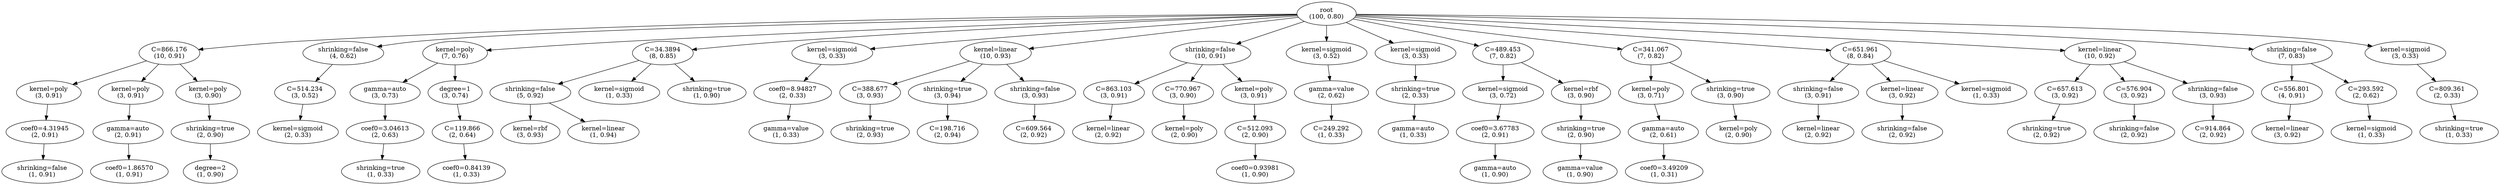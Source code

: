 strict digraph  {
	node [label="\N"];
	0	 [invalid=False,
		label="root
(100, 0.80)",
		max_number_child=1,
		name=root,
		reward=0.8043786967418551,
		terminal=False,
		value=None,
		visits=100];
	1	 [invalid=False,
		label="C=866.176
(10, 0.91)",
		max_number_child=1,
		name=C,
		reward=0.9128972431077693,
		terminal=False,
		value=866.1762795987894,
		visits=10];
	0 -> 1;
	5	 [invalid=False,
		label="shrinking=false
(4, 0.62)",
		max_number_child=1,
		name=shrinking,
		reward=0.6297681704260651,
		terminal=False,
		value=false,
		visits=4];
	0 -> 5;
	8	 [invalid=False,
		label="kernel=poly
(7, 0.76)",
		max_number_child=1,
		name=kernel,
		reward=0.7655674901539564,
		terminal=False,
		value=poly,
		visits=7];
	0 -> 8;
	12	 [invalid=False,
		label="C=34.3894
(8, 0.85)",
		max_number_child=1,
		name=C,
		reward=0.8501973684210525,
		terminal=False,
		value=34.38948672669728,
		visits=8];
	0 -> 12;
	15	 [invalid=False,
		label="kernel=sigmoid
(3, 0.33)",
		max_number_child=1,
		name=kernel,
		reward=0.3398245614035088,
		terminal=False,
		value=sigmoid,
		visits=3];
	0 -> 15;
	20	 [invalid=False,
		label="kernel=linear
(10, 0.93)",
		max_number_child=1,
		name=kernel,
		reward=0.9360802005012532,
		terminal=False,
		value=linear,
		visits=10];
	0 -> 20;
	25	 [invalid=False,
		label="shrinking=false
(10, 0.91)",
		max_number_child=1,
		name=shrinking,
		reward=0.9159598997493734,
		terminal=False,
		value=false,
		visits=10];
	0 -> 25;
	30	 [invalid=False,
		label="kernel=sigmoid
(3, 0.52)",
		max_number_child=1,
		name=kernel,
		reward=0.5298663324979115,
		terminal=False,
		value=sigmoid,
		visits=3];
	0 -> 30;
	34	 [invalid=False,
		label="kernel=sigmoid
(3, 0.33)",
		max_number_child=1,
		name=kernel,
		reward=0.3398245614035088,
		terminal=False,
		value=sigmoid,
		visits=3];
	0 -> 34;
	42	 [invalid=False,
		label="C=489.453
(7, 0.82)",
		max_number_child=1,
		name=C,
		reward=0.8296312209094163,
		terminal=False,
		value=489.4532708248027,
		visits=7];
	0 -> 42;
	49	 [invalid=False,
		label="C=341.067
(7, 0.82)",
		max_number_child=1,
		name=C,
		reward=0.8254206945936269,
		terminal=False,
		value=341.06700998390744,
		visits=7];
	0 -> 49;
	57	 [invalid=False,
		label="C=651.961
(8, 0.84)",
		max_number_child=1,
		name=C,
		reward=0.8452631578947368,
		terminal=False,
		value=651.961607541341,
		visits=8];
	0 -> 57;
	63	 [invalid=False,
		label="kernel=linear
(10, 0.92)",
		max_number_child=1,
		name=kernel,
		reward=0.9262756892230578,
		terminal=False,
		value=linear,
		visits=10];
	0 -> 63;
	71	 [invalid=False,
		label="shrinking=false
(7, 0.83)",
		max_number_child=1,
		name=shrinking,
		reward=0.8358037952022914,
		terminal=False,
		value=false,
		visits=7];
	0 -> 71;
	77	 [invalid=False,
		label="kernel=sigmoid
(3, 0.33)",
		max_number_child=1,
		name=kernel,
		reward=0.3398245614035088,
		terminal=False,
		value=sigmoid,
		visits=3];
	0 -> 77;
	2	 [invalid=False,
		label="kernel=poly
(3, 0.91)",
		max_number_child=1,
		name=kernel,
		reward=0.9166165413533834,
		terminal=False,
		value=poly,
		visits=3];
	1 -> 2;
	18	 [invalid=False,
		label="kernel=poly
(3, 0.91)",
		max_number_child=1,
		name=kernel,
		reward=0.9131077694235589,
		terminal=False,
		value=poly,
		visits=3];
	1 -> 18;
	39	 [invalid=False,
		label="kernel=poly
(3, 0.90)",
		max_number_child=1,
		name=kernel,
		reward=0.9099498746867167,
		terminal=False,
		value=poly,
		visits=3];
	1 -> 39;
	3	 [invalid=False,
		label="coef0=4.31945
(2, 0.91)",
		max_number_child=1,
		name=coef0,
		reward=0.9199498746867167,
		terminal=False,
		value=4.319450186421157,
		visits=2];
	2 -> 3;
	4	 [invalid=False,
		label="shrinking=false
(1, 0.91)",
		max_number_child=1,
		name=shrinking,
		reward=0.9199498746867167,
		terminal=False,
		value=false,
		visits=1];
	3 -> 4;
	6	 [invalid=False,
		label="C=514.234
(3, 0.52)",
		max_number_child=1,
		name=C,
		reward=0.5298663324979115,
		terminal=False,
		value=514.2349241791732,
		visits=3];
	5 -> 6;
	7	 [invalid=False,
		label="kernel=sigmoid
(2, 0.33)",
		max_number_child=1,
		name=kernel,
		reward=0.3398245614035088,
		terminal=True,
		value=sigmoid,
		visits=2];
	6 -> 7;
	9	 [invalid=False,
		label="gamma=auto
(3, 0.73)",
		max_number_child=1,
		name=gamma,
		reward=0.7364160401002507,
		terminal=False,
		value=auto,
		visits=3];
	8 -> 9;
	36	 [invalid=False,
		label="degree=1
(3, 0.74)",
		max_number_child=1,
		name=degree,
		reward=0.7400835421888055,
		terminal=False,
		value=1,
		visits=3];
	8 -> 36;
	10	 [invalid=False,
		label="coef0=3.04613
(2, 0.63)",
		max_number_child=1,
		name=coef0,
		reward=0.6346491228070177,
		terminal=False,
		value=3.0461376917337066,
		visits=2];
	9 -> 10;
	11	 [invalid=False,
		label="shrinking=true
(1, 0.33)",
		max_number_child=1,
		name=shrinking,
		reward=0.3398245614035088,
		terminal=False,
		value=true,
		visits=1];
	10 -> 11;
	13	 [invalid=False,
		label="shrinking=false
(5, 0.92)",
		max_number_child=1,
		name=shrinking,
		reward=0.9283709273182956,
		terminal=False,
		value=false,
		visits=5];
	12 -> 13;
	17	 [invalid=False,
		label="kernel=sigmoid
(1, 0.33)",
		max_number_child=1,
		name=kernel,
		reward=0.3398245614035088,
		terminal=False,
		value=sigmoid,
		visits=1];
	12 -> 17;
	84	 [invalid=False,
		label="shrinking=true
(1, 0.90)",
		max_number_child=1,
		name=shrinking,
		reward=0.9099498746867167,
		terminal=False,
		value=true,
		visits=1];
	12 -> 84;
	14	 [invalid=False,
		label="kernel=rbf
(3, 0.93)",
		max_number_child=1,
		name=kernel,
		reward=0.9304761904761903,
		terminal=True,
		value=rbf,
		visits=3];
	13 -> 14;
	70	 [invalid=False,
		label="kernel=linear
(1, 0.94)",
		max_number_child=1,
		name=kernel,
		reward=0.9404761904761905,
		terminal=True,
		value=linear,
		visits=1];
	13 -> 70;
	16	 [invalid=False,
		label="coef0=8.94827
(2, 0.33)",
		max_number_child=1,
		name=coef0,
		reward=0.3398245614035088,
		terminal=False,
		value=8.948273504276488,
		visits=2];
	15 -> 16;
	81	 [invalid=False,
		label="gamma=value
(1, 0.33)",
		max_number_child=1,
		name=gamma,
		reward=0.3398245614035088,
		terminal=False,
		value=value,
		visits=1];
	16 -> 81;
	19	 [invalid=False,
		label="gamma=auto
(2, 0.91)",
		max_number_child=1,
		name=gamma,
		reward=0.9146867167919799,
		terminal=False,
		value=auto,
		visits=2];
	18 -> 19;
	33	 [invalid=False,
		label="coef0=1.86570
(1, 0.91)",
		max_number_child=1,
		name=coef0,
		reward=0.9199498746867167,
		terminal=False,
		value=1.8657005888603584,
		visits=1];
	19 -> 33;
	21	 [invalid=False,
		label="C=388.677
(3, 0.93)",
		max_number_child=1,
		name=C,
		reward=0.9304761904761903,
		terminal=False,
		value=388.6779010121923,
		visits=3];
	20 -> 21;
	23	 [invalid=False,
		label="shrinking=true
(3, 0.94)",
		max_number_child=1,
		name=shrinking,
		reward=0.9431578947368422,
		terminal=False,
		value=true,
		visits=3];
	20 -> 23;
	37	 [invalid=False,
		label="shrinking=false
(3, 0.93)",
		max_number_child=1,
		name=shrinking,
		reward=0.9301420217209692,
		terminal=False,
		value=false,
		visits=3];
	20 -> 37;
	22	 [invalid=False,
		label="shrinking=true
(2, 0.93)",
		max_number_child=1,
		name=shrinking,
		reward=0.9304761904761903,
		terminal=True,
		value=true,
		visits=2];
	21 -> 22;
	24	 [invalid=False,
		label="C=198.716
(2, 0.94)",
		max_number_child=1,
		name=C,
		reward=0.9400000000000001,
		terminal=True,
		value=198.71648281849087,
		visits=2];
	23 -> 24;
	26	 [invalid=False,
		label="C=863.103
(3, 0.91)",
		max_number_child=1,
		name=C,
		reward=0.9169674185463659,
		terminal=False,
		value=863.1035627721676,
		visits=3];
	25 -> 26;
	28	 [invalid=False,
		label="C=770.967
(3, 0.90)",
		max_number_child=1,
		name=C,
		reward=0.9099498746867167,
		terminal=False,
		value=770.9674089873811,
		visits=3];
	25 -> 28;
	38	 [invalid=False,
		label="kernel=poly
(3, 0.91)",
		max_number_child=1,
		name=kernel,
		reward=0.9164578111946533,
		terminal=False,
		value=poly,
		visits=3];
	25 -> 38;
	27	 [invalid=False,
		label="kernel=linear
(2, 0.92)",
		max_number_child=1,
		name=kernel,
		reward=0.9204761904761906,
		terminal=True,
		value=linear,
		visits=2];
	26 -> 27;
	29	 [invalid=False,
		label="kernel=poly
(2, 0.90)",
		max_number_child=1,
		name=kernel,
		reward=0.9099498746867167,
		terminal=True,
		value=poly,
		visits=2];
	28 -> 29;
	31	 [invalid=False,
		label="gamma=value
(2, 0.62)",
		max_number_child=1,
		name=gamma,
		reward=0.6248872180451128,
		terminal=False,
		value=value,
		visits=2];
	30 -> 31;
	32	 [invalid=False,
		label="C=249.292
(1, 0.33)",
		max_number_child=1,
		name=C,
		reward=0.3398245614035088,
		terminal=False,
		value=249.29297985664581,
		visits=1];
	31 -> 32;
	35	 [invalid=False,
		label="shrinking=true
(2, 0.33)",
		max_number_child=1,
		name=shrinking,
		reward=0.3398245614035088,
		terminal=False,
		value=true,
		visits=2];
	34 -> 35;
	79	 [invalid=False,
		label="gamma=auto
(1, 0.33)",
		max_number_child=1,
		name=gamma,
		reward=0.3398245614035088,
		terminal=False,
		value=auto,
		visits=1];
	35 -> 79;
	40	 [invalid=False,
		label="C=119.866
(2, 0.64)",
		max_number_child=1,
		name=C,
		reward=0.6401503759398497,
		terminal=False,
		value=119.86624746831548,
		visits=2];
	36 -> 40;
	41	 [invalid=False,
		label="C=609.564
(2, 0.92)",
		max_number_child=1,
		name=C,
		reward=0.9204761904761906,
		terminal=True,
		value=609.5647244155629,
		visits=2];
	37 -> 41;
	48	 [invalid=False,
		label="C=512.093
(2, 0.90)",
		max_number_child=1,
		name=C,
		reward=0.9099498746867167,
		terminal=False,
		value=512.0935462062226,
		visits=2];
	38 -> 48;
	56	 [invalid=False,
		label="shrinking=true
(2, 0.90)",
		max_number_child=1,
		name=shrinking,
		reward=0.9099498746867167,
		terminal=False,
		value=true,
		visits=2];
	39 -> 56;
	55	 [invalid=False,
		label="coef0=0.84139
(1, 0.33)",
		max_number_child=1,
		name=coef0,
		reward=0.3398245614035088,
		terminal=False,
		value=0.8413996499504883,
		visits=1];
	40 -> 55;
	43	 [invalid=False,
		label="kernel=sigmoid
(3, 0.72)",
		max_number_child=1,
		name=kernel,
		reward=0.7230659983291562,
		terminal=False,
		value=sigmoid,
		visits=3];
	42 -> 43;
	46	 [invalid=False,
		label="kernel=rbf
(3, 0.90)",
		max_number_child=1,
		name=kernel,
		reward=0.9094235588972431,
		terminal=False,
		value=rbf,
		visits=3];
	42 -> 46;
	44	 [invalid=False,
		label="coef0=3.67783
(2, 0.91)",
		max_number_child=1,
		name=coef0,
		reward=0.9146867167919799,
		terminal=False,
		value=3.677831327192532,
		visits=2];
	43 -> 44;
	45	 [invalid=False,
		label="gamma=auto
(1, 0.90)",
		max_number_child=1,
		name=gamma,
		reward=0.9094235588972431,
		terminal=False,
		value=auto,
		visits=1];
	44 -> 45;
	47	 [invalid=False,
		label="shrinking=true
(2, 0.90)",
		max_number_child=1,
		name=shrinking,
		reward=0.9094235588972431,
		terminal=False,
		value=true,
		visits=2];
	46 -> 47;
	76	 [invalid=False,
		label="gamma=value
(1, 0.90)",
		max_number_child=1,
		name=gamma,
		reward=0.9094235588972431,
		terminal=True,
		value=value,
		visits=1];
	47 -> 76;
	82	 [invalid=False,
		label="coef0=0.93981
(1, 0.90)",
		max_number_child=1,
		name=coef0,
		reward=0.9099498746867167,
		terminal=False,
		value=0.93981939840869,
		visits=1];
	48 -> 82;
	50	 [invalid=False,
		label="kernel=poly
(3, 0.71)",
		max_number_child=1,
		name=kernel,
		reward=0.7127151211361737,
		terminal=False,
		value=poly,
		visits=3];
	49 -> 50;
	53	 [invalid=False,
		label="shrinking=true
(3, 0.90)",
		max_number_child=1,
		name=shrinking,
		reward=0.9099498746867167,
		terminal=False,
		value=true,
		visits=3];
	49 -> 53;
	51	 [invalid=False,
		label="gamma=auto
(2, 0.61)",
		max_number_child=1,
		name=gamma,
		reward=0.6140977443609023,
		terminal=False,
		value=auto,
		visits=2];
	50 -> 51;
	52	 [invalid=False,
		label="coef0=3.49209
(1, 0.31)",
		max_number_child=1,
		name=coef0,
		reward=0.3187719298245614,
		terminal=False,
		value=3.492095746126609,
		visits=1];
	51 -> 52;
	54	 [invalid=False,
		label="kernel=poly
(2, 0.90)",
		max_number_child=1,
		name=kernel,
		reward=0.9099498746867167,
		terminal=True,
		value=poly,
		visits=2];
	53 -> 54;
	83	 [invalid=False,
		label="degree=2
(1, 0.90)",
		max_number_child=1,
		name=degree,
		reward=0.9099498746867167,
		terminal=False,
		value=2,
		visits=1];
	56 -> 83;
	58	 [invalid=False,
		label="shrinking=false
(3, 0.91)",
		max_number_child=1,
		name=shrinking,
		reward=0.9169674185463659,
		terminal=False,
		value=false,
		visits=3];
	57 -> 58;
	60	 [invalid=False,
		label="kernel=linear
(3, 0.92)",
		max_number_child=1,
		name=kernel,
		reward=0.9204761904761906,
		terminal=False,
		value=linear,
		visits=3];
	57 -> 60;
	62	 [invalid=False,
		label="kernel=sigmoid
(1, 0.33)",
		max_number_child=1,
		name=kernel,
		reward=0.3398245614035088,
		terminal=False,
		value=sigmoid,
		visits=1];
	57 -> 62;
	59	 [invalid=False,
		label="kernel=linear
(2, 0.92)",
		max_number_child=1,
		name=kernel,
		reward=0.9204761904761906,
		terminal=True,
		value=linear,
		visits=2];
	58 -> 59;
	61	 [invalid=False,
		label="shrinking=false
(2, 0.92)",
		max_number_child=1,
		name=shrinking,
		reward=0.9204761904761906,
		terminal=True,
		value=false,
		visits=2];
	60 -> 61;
	64	 [invalid=False,
		label="C=657.613
(3, 0.92)",
		max_number_child=1,
		name=C,
		reward=0.9204761904761906,
		terminal=False,
		value=657.613234687451,
		visits=3];
	63 -> 64;
	66	 [invalid=False,
		label="C=576.904
(3, 0.92)",
		max_number_child=1,
		name=C,
		reward=0.9204761904761906,
		terminal=False,
		value=576.9043077224745,
		visits=3];
	63 -> 66;
	68	 [invalid=False,
		label="shrinking=false
(3, 0.93)",
		max_number_child=1,
		name=shrinking,
		reward=0.9301420217209692,
		terminal=False,
		value=false,
		visits=3];
	63 -> 68;
	65	 [invalid=False,
		label="shrinking=true
(2, 0.92)",
		max_number_child=1,
		name=shrinking,
		reward=0.9204761904761906,
		terminal=True,
		value=true,
		visits=2];
	64 -> 65;
	67	 [invalid=False,
		label="shrinking=false
(2, 0.92)",
		max_number_child=1,
		name=shrinking,
		reward=0.9204761904761906,
		terminal=True,
		value=false,
		visits=2];
	66 -> 67;
	69	 [invalid=False,
		label="C=914.864
(2, 0.92)",
		max_number_child=1,
		name=C,
		reward=0.9204761904761906,
		terminal=True,
		value=914.8644753560583,
		visits=2];
	68 -> 69;
	72	 [invalid=False,
		label="C=556.801
(4, 0.91)",
		max_number_child=1,
		name=C,
		reward=0.917844611528822,
		terminal=False,
		value=556.8017056570877,
		visits=4];
	71 -> 72;
	74	 [invalid=False,
		label="C=293.592
(2, 0.62)",
		max_number_child=1,
		name=C,
		reward=0.6248872180451128,
		terminal=False,
		value=293.59255067264905,
		visits=2];
	71 -> 74;
	73	 [invalid=False,
		label="kernel=linear
(3, 0.92)",
		max_number_child=1,
		name=kernel,
		reward=0.9204761904761906,
		terminal=True,
		value=linear,
		visits=3];
	72 -> 73;
	75	 [invalid=False,
		label="kernel=sigmoid
(1, 0.33)",
		max_number_child=1,
		name=kernel,
		reward=0.3398245614035088,
		terminal=True,
		value=sigmoid,
		visits=1];
	74 -> 75;
	78	 [invalid=False,
		label="C=809.361
(2, 0.33)",
		max_number_child=1,
		name=C,
		reward=0.3398245614035088,
		terminal=False,
		value=809.3613461173582,
		visits=2];
	77 -> 78;
	80	 [invalid=False,
		label="shrinking=true
(1, 0.33)",
		max_number_child=1,
		name=shrinking,
		reward=0.3398245614035088,
		terminal=False,
		value=true,
		visits=1];
	78 -> 80;
}
